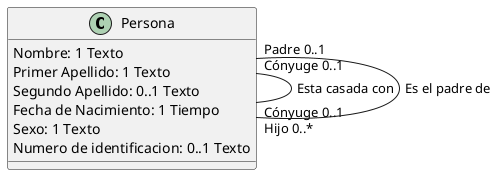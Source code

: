 @startuml
Class Persona{
Nombre: 1 Texto
Primer Apellido: 1 Texto
Segundo Apellido: 0..1 Texto
Fecha de Nacimiento: 1 Tiempo
Sexo: 1 Texto
Numero de identificacion: 0..1 Texto
}
Persona "Cónyuge 0..1" -- "Cónyuge 0..1"Persona :Esta casada con
Persona "Padre 0..1" -- "Hijo 0..*"Persona :Es el padre de
@enduml
